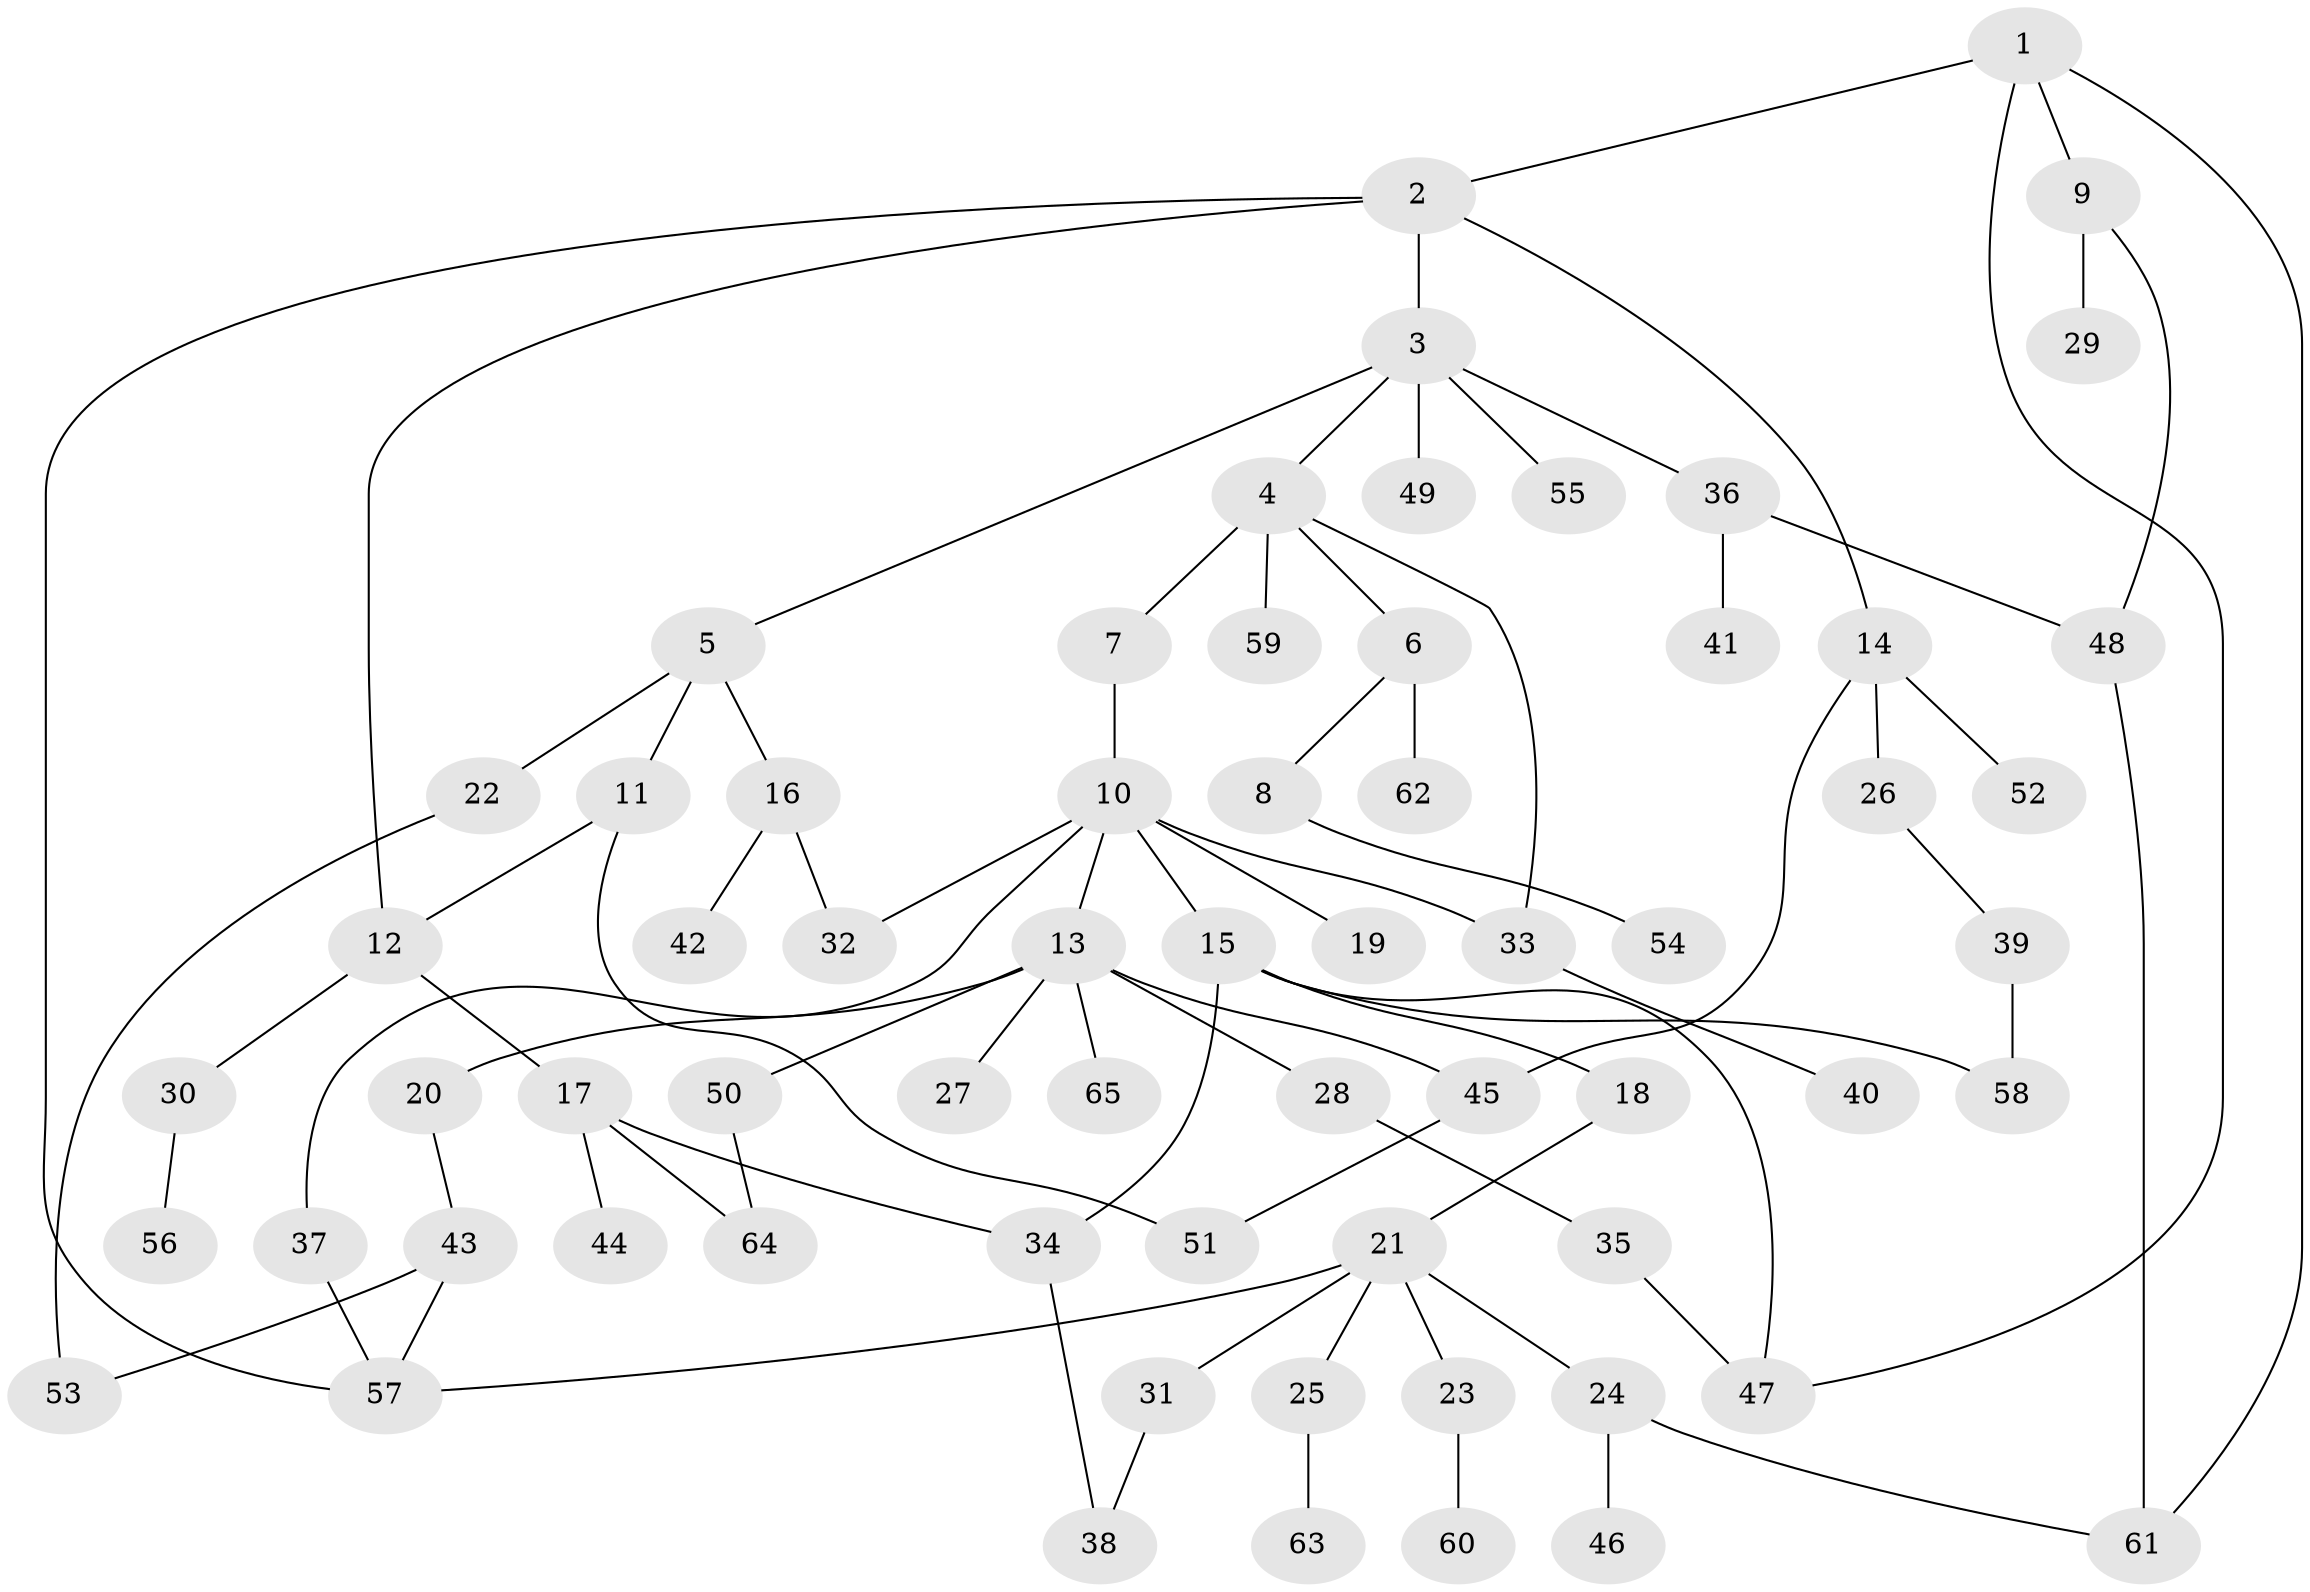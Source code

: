 // Generated by graph-tools (version 1.1) at 2025/25/03/09/25 03:25:34]
// undirected, 65 vertices, 82 edges
graph export_dot {
graph [start="1"]
  node [color=gray90,style=filled];
  1;
  2;
  3;
  4;
  5;
  6;
  7;
  8;
  9;
  10;
  11;
  12;
  13;
  14;
  15;
  16;
  17;
  18;
  19;
  20;
  21;
  22;
  23;
  24;
  25;
  26;
  27;
  28;
  29;
  30;
  31;
  32;
  33;
  34;
  35;
  36;
  37;
  38;
  39;
  40;
  41;
  42;
  43;
  44;
  45;
  46;
  47;
  48;
  49;
  50;
  51;
  52;
  53;
  54;
  55;
  56;
  57;
  58;
  59;
  60;
  61;
  62;
  63;
  64;
  65;
  1 -- 2;
  1 -- 9;
  1 -- 47;
  1 -- 61;
  2 -- 3;
  2 -- 14;
  2 -- 57;
  2 -- 12;
  3 -- 4;
  3 -- 5;
  3 -- 36;
  3 -- 49;
  3 -- 55;
  4 -- 6;
  4 -- 7;
  4 -- 59;
  4 -- 33;
  5 -- 11;
  5 -- 16;
  5 -- 22;
  6 -- 8;
  6 -- 62;
  7 -- 10;
  8 -- 54;
  9 -- 29;
  9 -- 48;
  10 -- 13;
  10 -- 15;
  10 -- 19;
  10 -- 33;
  10 -- 37;
  10 -- 32;
  11 -- 12;
  11 -- 51;
  12 -- 17;
  12 -- 30;
  13 -- 20;
  13 -- 27;
  13 -- 28;
  13 -- 50;
  13 -- 65;
  13 -- 45;
  14 -- 26;
  14 -- 45;
  14 -- 52;
  15 -- 18;
  15 -- 34;
  15 -- 47;
  15 -- 58;
  16 -- 32;
  16 -- 42;
  17 -- 44;
  17 -- 64;
  17 -- 34;
  18 -- 21;
  20 -- 43;
  21 -- 23;
  21 -- 24;
  21 -- 25;
  21 -- 31;
  21 -- 57;
  22 -- 53;
  23 -- 60;
  24 -- 46;
  24 -- 61;
  25 -- 63;
  26 -- 39;
  28 -- 35;
  30 -- 56;
  31 -- 38;
  33 -- 40;
  34 -- 38;
  35 -- 47;
  36 -- 41;
  36 -- 48;
  37 -- 57;
  39 -- 58;
  43 -- 53;
  43 -- 57;
  45 -- 51;
  48 -- 61;
  50 -- 64;
}
